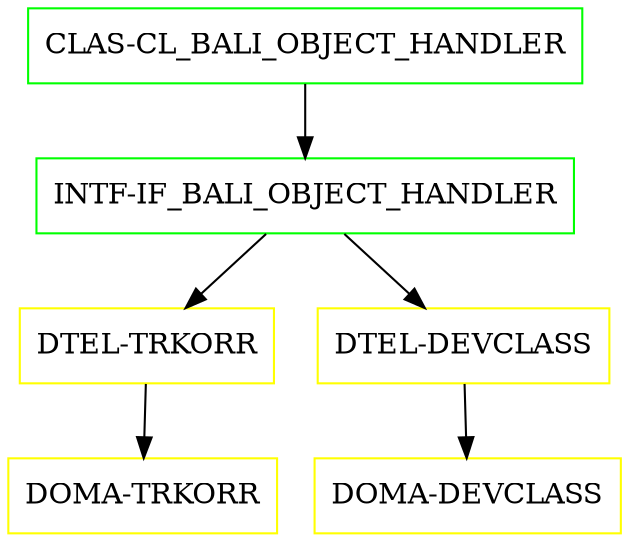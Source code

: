 digraph G {
  "CLAS-CL_BALI_OBJECT_HANDLER" [shape=box,color=green];
  "INTF-IF_BALI_OBJECT_HANDLER" [shape=box,color=green,URL="./INTF_IF_BALI_OBJECT_HANDLER.html"];
  "DTEL-TRKORR" [shape=box,color=yellow,URL="./DTEL_TRKORR.html"];
  "DOMA-TRKORR" [shape=box,color=yellow,URL="./DOMA_TRKORR.html"];
  "DTEL-DEVCLASS" [shape=box,color=yellow,URL="./DTEL_DEVCLASS.html"];
  "DOMA-DEVCLASS" [shape=box,color=yellow,URL="./DOMA_DEVCLASS.html"];
  "CLAS-CL_BALI_OBJECT_HANDLER" -> "INTF-IF_BALI_OBJECT_HANDLER";
  "INTF-IF_BALI_OBJECT_HANDLER" -> "DTEL-DEVCLASS";
  "INTF-IF_BALI_OBJECT_HANDLER" -> "DTEL-TRKORR";
  "DTEL-TRKORR" -> "DOMA-TRKORR";
  "DTEL-DEVCLASS" -> "DOMA-DEVCLASS";
}
